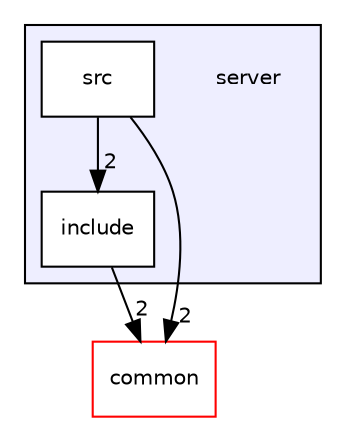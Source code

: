 digraph "/home/denis/CLionProjects/mySSH/server" {
  compound=true
  node [ fontsize="10", fontname="Helvetica"];
  edge [ labelfontsize="10", labelfontname="Helvetica"];
  subgraph clusterdir_41e1742e44e2de38b3bc91f993fed282 {
    graph [ bgcolor="#eeeeff", pencolor="black", label="" URL="dir_41e1742e44e2de38b3bc91f993fed282.html"];
    dir_41e1742e44e2de38b3bc91f993fed282 [shape=plaintext label="server"];
    dir_2b32f7736d6a65027d17676f6279053c [shape=box label="include" color="black" fillcolor="white" style="filled" URL="dir_2b32f7736d6a65027d17676f6279053c.html"];
    dir_a063914ab482288b7b0e1b2fca86158c [shape=box label="src" color="black" fillcolor="white" style="filled" URL="dir_a063914ab482288b7b0e1b2fca86158c.html"];
  }
  dir_bdd9a5d540de89e9fe90efdfc6973a4f [shape=box label="common" fillcolor="white" style="filled" color="red" URL="dir_bdd9a5d540de89e9fe90efdfc6973a4f.html"];
  dir_a063914ab482288b7b0e1b2fca86158c->dir_2b32f7736d6a65027d17676f6279053c [headlabel="2", labeldistance=1.5 headhref="dir_000007_000006.html"];
  dir_a063914ab482288b7b0e1b2fca86158c->dir_bdd9a5d540de89e9fe90efdfc6973a4f [headlabel="2", labeldistance=1.5 headhref="dir_000007_000002.html"];
  dir_2b32f7736d6a65027d17676f6279053c->dir_bdd9a5d540de89e9fe90efdfc6973a4f [headlabel="2", labeldistance=1.5 headhref="dir_000006_000002.html"];
}
